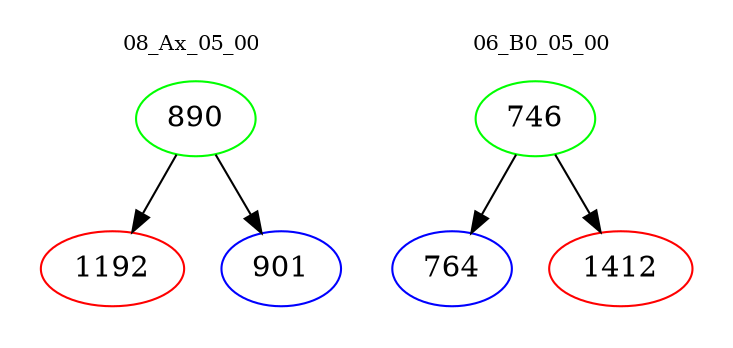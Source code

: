 digraph{
subgraph cluster_0 {
color = white
label = "08_Ax_05_00";
fontsize=10;
T0_890 [label="890", color="green"]
T0_890 -> T0_1192 [color="black"]
T0_1192 [label="1192", color="red"]
T0_890 -> T0_901 [color="black"]
T0_901 [label="901", color="blue"]
}
subgraph cluster_1 {
color = white
label = "06_B0_05_00";
fontsize=10;
T1_746 [label="746", color="green"]
T1_746 -> T1_764 [color="black"]
T1_764 [label="764", color="blue"]
T1_746 -> T1_1412 [color="black"]
T1_1412 [label="1412", color="red"]
}
}
